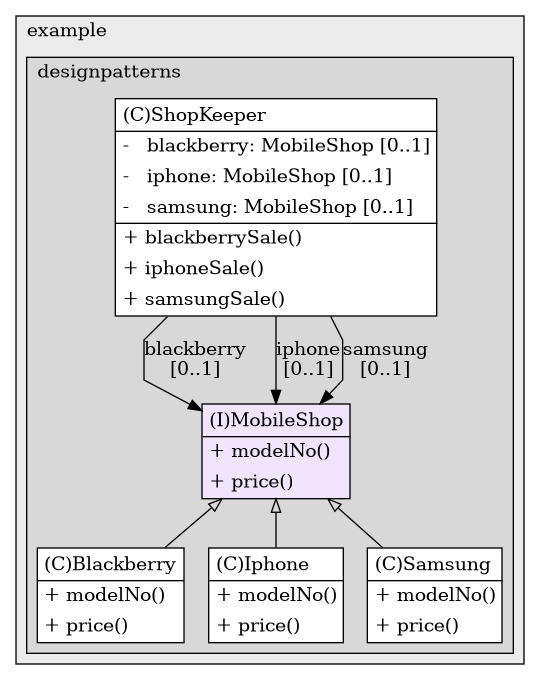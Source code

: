 @startuml

/' diagram meta data start
config=StructureConfiguration;
{
  "projectClassification": {
    "searchMode": "OpenProject", // OpenProject, AllProjects
    "includedProjects": "",
    "pathEndKeywords": "*.impl",
    "isClientPath": "",
    "isClientName": "",
    "isTestPath": "",
    "isTestName": "",
    "isMappingPath": "",
    "isMappingName": "",
    "isDataAccessPath": "",
    "isDataAccessName": "",
    "isDataStructurePath": "",
    "isDataStructureName": "",
    "isInterfaceStructuresPath": "",
    "isInterfaceStructuresName": "",
    "isEntryPointPath": "",
    "isEntryPointName": "",
    "treatFinalFieldsAsMandatory": false
  },
  "graphRestriction": {
    "classPackageExcludeFilter": "",
    "classPackageIncludeFilter": "",
    "classNameExcludeFilter": "",
    "classNameIncludeFilter": "",
    "methodNameExcludeFilter": "",
    "methodNameIncludeFilter": "",
    "removeByInheritance": "", // inheritance/annotation based filtering is done in a second step
    "removeByAnnotation": "",
    "removeByClassPackage": "", // cleanup the graph after inheritance/annotation based filtering is done
    "removeByClassName": "",
    "cutMappings": false,
    "cutEnum": true,
    "cutTests": true,
    "cutClient": true,
    "cutDataAccess": false,
    "cutInterfaceStructures": false,
    "cutDataStructures": false,
    "cutGetterAndSetter": true,
    "cutConstructors": true
  },
  "graphTraversal": {
    "forwardDepth": 6,
    "backwardDepth": 6,
    "classPackageExcludeFilter": "",
    "classPackageIncludeFilter": "",
    "classNameExcludeFilter": "",
    "classNameIncludeFilter": "",
    "methodNameExcludeFilter": "",
    "methodNameIncludeFilter": "",
    "hideMappings": false,
    "hideDataStructures": false,
    "hidePrivateMethods": true,
    "hideInterfaceCalls": true, // indirection: implementation -> interface (is hidden) -> implementation
    "onlyShowApplicationEntryPoints": false, // root node is included
    "useMethodCallsForStructureDiagram": "ForwardOnly" // ForwardOnly, BothDirections, No
  },
  "details": {
    "aggregation": "GroupByClass", // ByClass, GroupByClass, None
    "showClassGenericTypes": true,
    "showMethods": true,
    "showMethodParameterNames": true,
    "showMethodParameterTypes": true,
    "showMethodReturnType": true,
    "showPackageLevels": 2,
    "showDetailedClassStructure": true
  },
  "rootClass": "org.example.designpatterns.structural.facade.MobileShop",
  "extensionCallbackMethod": "" // qualified.class.name#methodName - signature: public static String method(String)
}
diagram meta data end '/



digraph g {
    rankdir="TB"
    splines=polyline
    

'nodes 
subgraph cluster_1322970774 { 
   	label=example
	labeljust=l
	fillcolor="#ececec"
	style=filled
   
   subgraph cluster_1611567195 { 
   	label=designpatterns
	labeljust=l
	fillcolor="#d8d8d8"
	style=filled
   
   Blackberry167903092[
	label=<<TABLE BORDER="1" CELLBORDER="0" CELLPADDING="4" CELLSPACING="0">
<TR><TD ALIGN="LEFT" >(C)Blackberry</TD></TR>
<HR/>
<TR><TD ALIGN="LEFT" >+ modelNo()</TD></TR>
<TR><TD ALIGN="LEFT" >+ price()</TD></TR>
</TABLE>>
	style=filled
	margin=0
	shape=plaintext
	fillcolor="#FFFFFF"
];

Iphone167903092[
	label=<<TABLE BORDER="1" CELLBORDER="0" CELLPADDING="4" CELLSPACING="0">
<TR><TD ALIGN="LEFT" >(C)Iphone</TD></TR>
<HR/>
<TR><TD ALIGN="LEFT" >+ modelNo()</TD></TR>
<TR><TD ALIGN="LEFT" >+ price()</TD></TR>
</TABLE>>
	style=filled
	margin=0
	shape=plaintext
	fillcolor="#FFFFFF"
];

MobileShop167903092[
	label=<<TABLE BORDER="1" CELLBORDER="0" CELLPADDING="4" CELLSPACING="0">
<TR><TD ALIGN="LEFT" >(I)MobileShop</TD></TR>
<HR/>
<TR><TD ALIGN="LEFT" >+ modelNo()</TD></TR>
<TR><TD ALIGN="LEFT" >+ price()</TD></TR>
</TABLE>>
	style=filled
	margin=0
	shape=plaintext
	fillcolor="#F1E5FD"
];

Samsung167903092[
	label=<<TABLE BORDER="1" CELLBORDER="0" CELLPADDING="4" CELLSPACING="0">
<TR><TD ALIGN="LEFT" >(C)Samsung</TD></TR>
<HR/>
<TR><TD ALIGN="LEFT" >+ modelNo()</TD></TR>
<TR><TD ALIGN="LEFT" >+ price()</TD></TR>
</TABLE>>
	style=filled
	margin=0
	shape=plaintext
	fillcolor="#FFFFFF"
];

ShopKeeper167903092[
	label=<<TABLE BORDER="1" CELLBORDER="0" CELLPADDING="4" CELLSPACING="0">
<TR><TD ALIGN="LEFT" >(C)ShopKeeper</TD></TR>
<HR/>
<TR><TD ALIGN="LEFT" >-   blackberry: MobileShop [0..1]</TD></TR>
<TR><TD ALIGN="LEFT" >-   iphone: MobileShop [0..1]</TD></TR>
<TR><TD ALIGN="LEFT" >-   samsung: MobileShop [0..1]</TD></TR>
<HR/>
<TR><TD ALIGN="LEFT" >+ blackberrySale()</TD></TR>
<TR><TD ALIGN="LEFT" >+ iphoneSale()</TD></TR>
<TR><TD ALIGN="LEFT" >+ samsungSale()</TD></TR>
</TABLE>>
	style=filled
	margin=0
	shape=plaintext
	fillcolor="#FFFFFF"
];
} 
} 

'edges    
MobileShop167903092 -> Blackberry167903092[arrowhead=none, arrowtail=empty, dir=both];
MobileShop167903092 -> Iphone167903092[arrowhead=none, arrowtail=empty, dir=both];
MobileShop167903092 -> Samsung167903092[arrowhead=none, arrowtail=empty, dir=both];
ShopKeeper167903092 -> MobileShop167903092[label="blackberry
[0..1]"];
ShopKeeper167903092 -> MobileShop167903092[label="iphone
[0..1]"];
ShopKeeper167903092 -> MobileShop167903092[label="samsung
[0..1]"];
    
}
@enduml